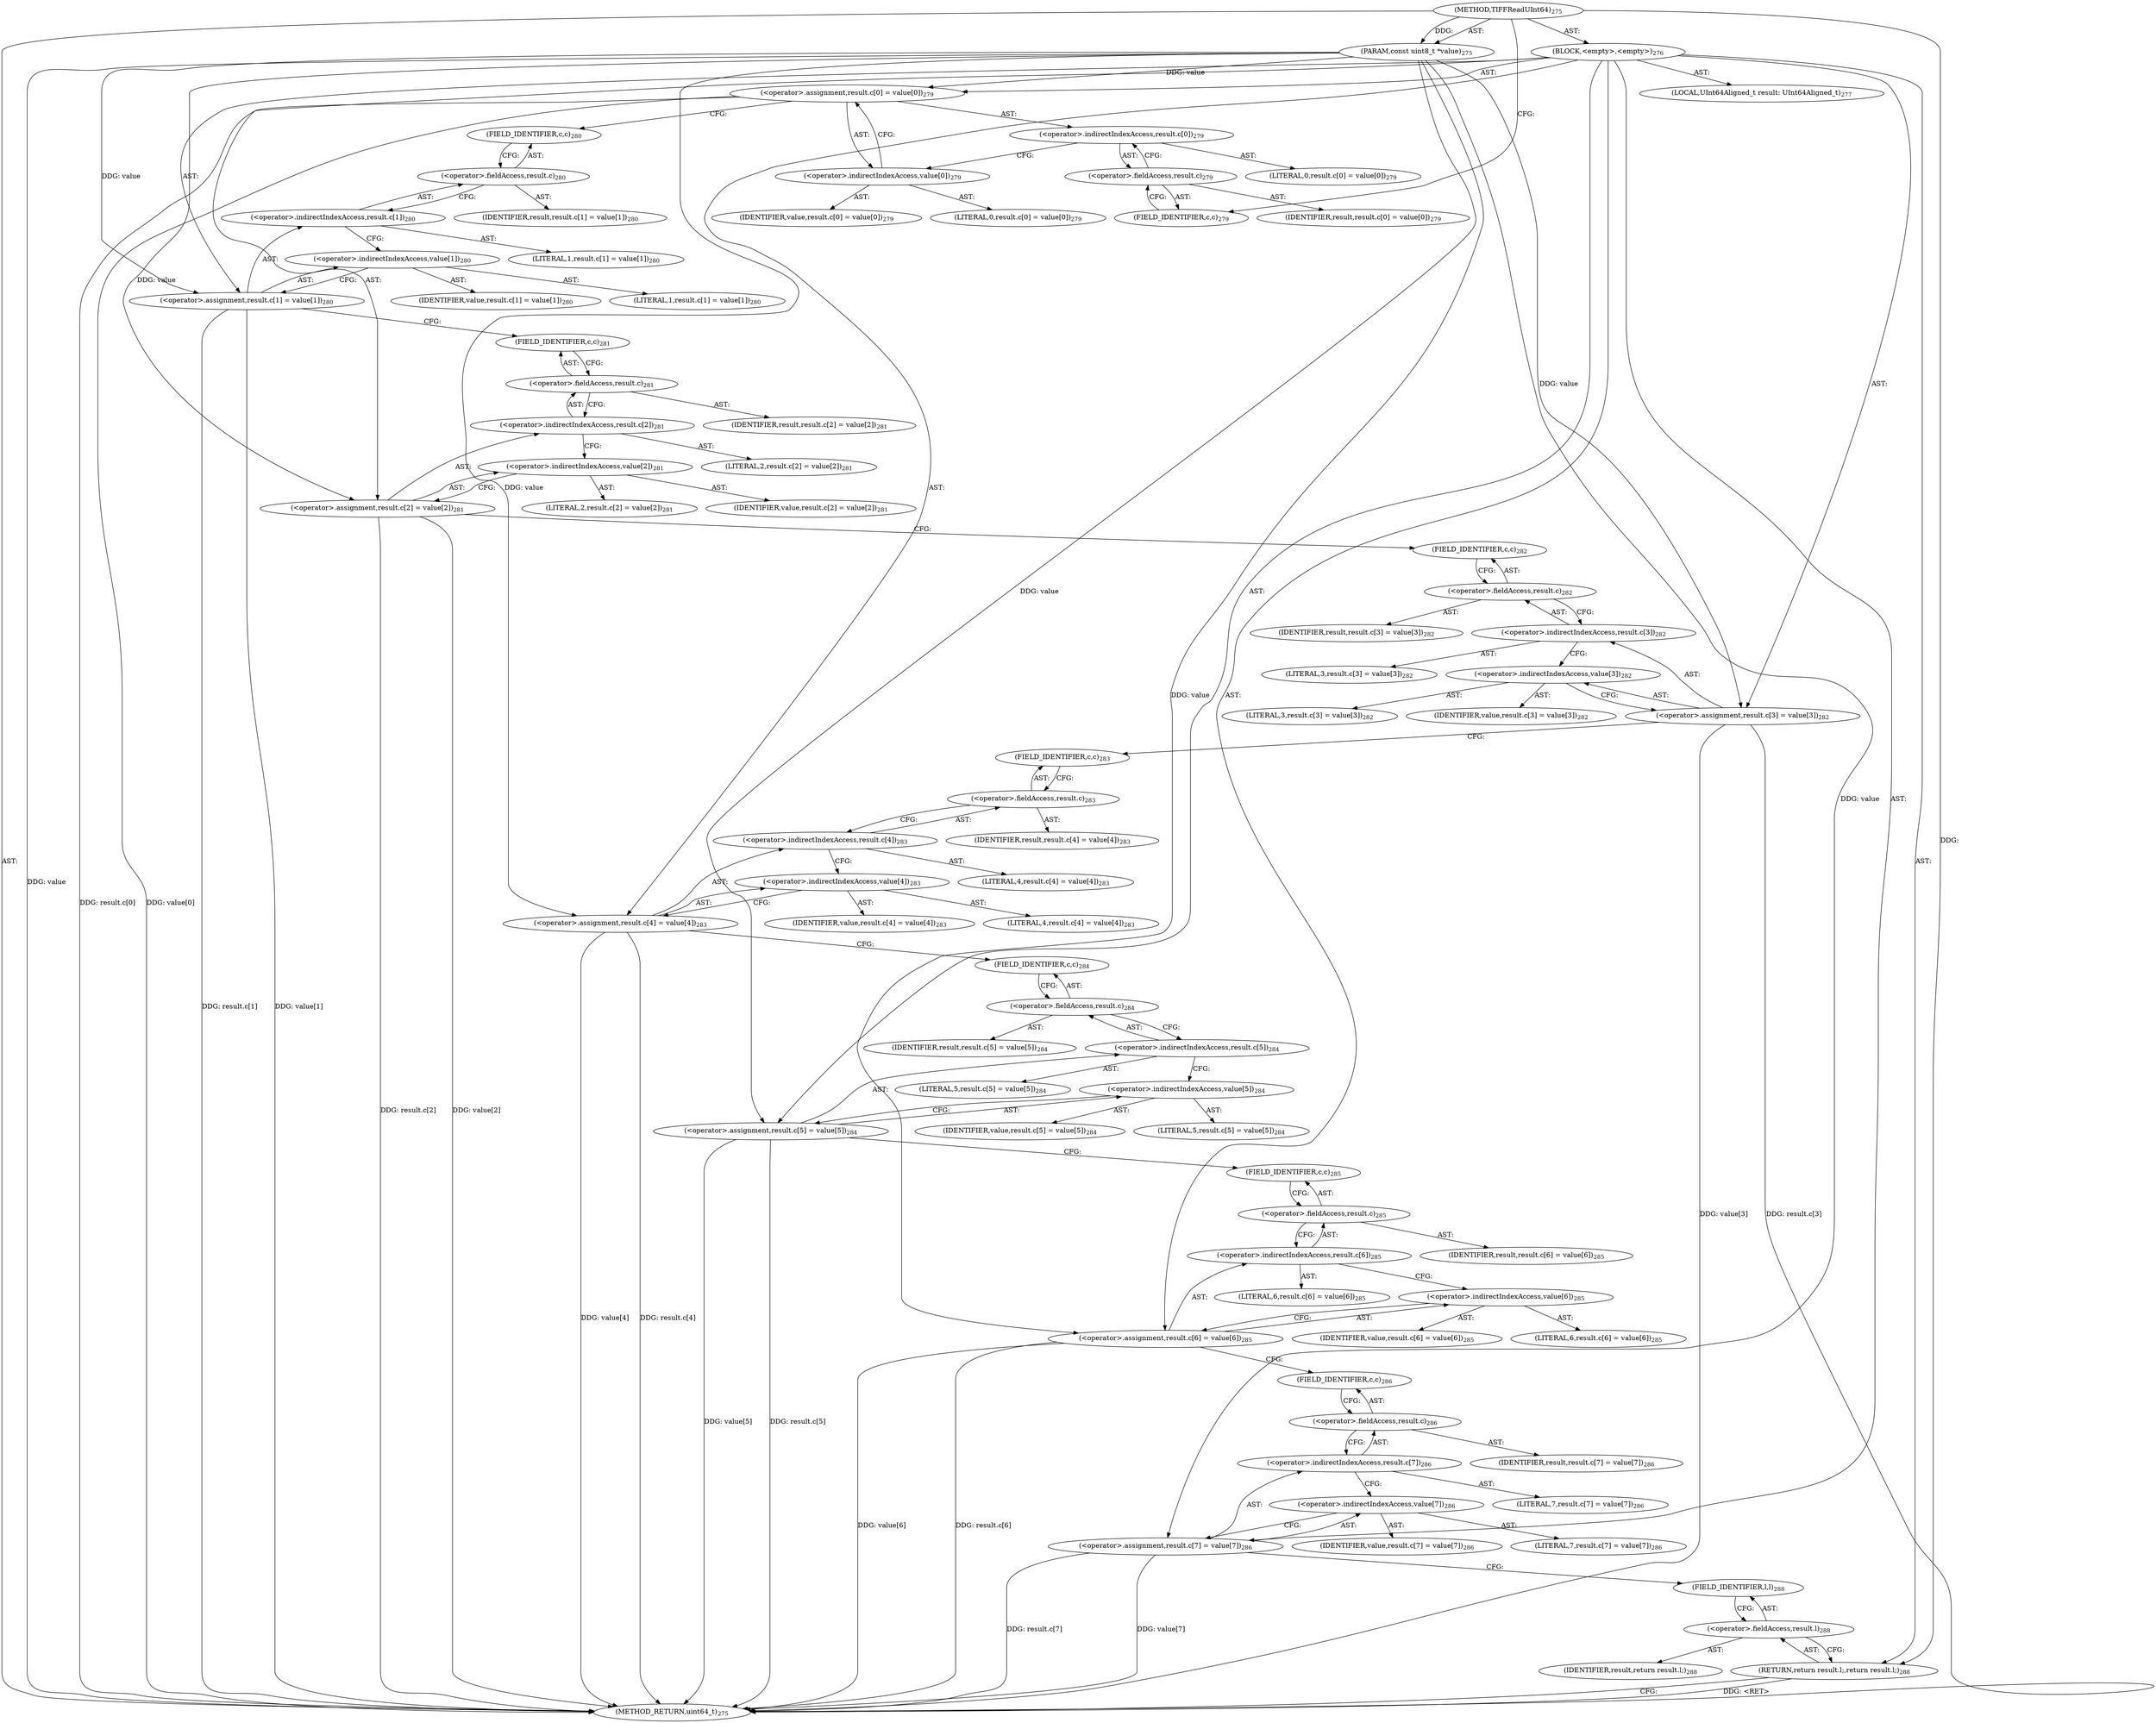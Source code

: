 digraph "TIFFReadUInt64" {  
"78300" [label = <(METHOD,TIFFReadUInt64)<SUB>275</SUB>> ]
"78301" [label = <(PARAM,const uint8_t *value)<SUB>275</SUB>> ]
"78302" [label = <(BLOCK,&lt;empty&gt;,&lt;empty&gt;)<SUB>276</SUB>> ]
"78303" [label = <(LOCAL,UInt64Aligned_t result: UInt64Aligned_t)<SUB>277</SUB>> ]
"78304" [label = <(&lt;operator&gt;.assignment,result.c[0] = value[0])<SUB>279</SUB>> ]
"78305" [label = <(&lt;operator&gt;.indirectIndexAccess,result.c[0])<SUB>279</SUB>> ]
"78306" [label = <(&lt;operator&gt;.fieldAccess,result.c)<SUB>279</SUB>> ]
"78307" [label = <(IDENTIFIER,result,result.c[0] = value[0])<SUB>279</SUB>> ]
"78308" [label = <(FIELD_IDENTIFIER,c,c)<SUB>279</SUB>> ]
"78309" [label = <(LITERAL,0,result.c[0] = value[0])<SUB>279</SUB>> ]
"78310" [label = <(&lt;operator&gt;.indirectIndexAccess,value[0])<SUB>279</SUB>> ]
"78311" [label = <(IDENTIFIER,value,result.c[0] = value[0])<SUB>279</SUB>> ]
"78312" [label = <(LITERAL,0,result.c[0] = value[0])<SUB>279</SUB>> ]
"78313" [label = <(&lt;operator&gt;.assignment,result.c[1] = value[1])<SUB>280</SUB>> ]
"78314" [label = <(&lt;operator&gt;.indirectIndexAccess,result.c[1])<SUB>280</SUB>> ]
"78315" [label = <(&lt;operator&gt;.fieldAccess,result.c)<SUB>280</SUB>> ]
"78316" [label = <(IDENTIFIER,result,result.c[1] = value[1])<SUB>280</SUB>> ]
"78317" [label = <(FIELD_IDENTIFIER,c,c)<SUB>280</SUB>> ]
"78318" [label = <(LITERAL,1,result.c[1] = value[1])<SUB>280</SUB>> ]
"78319" [label = <(&lt;operator&gt;.indirectIndexAccess,value[1])<SUB>280</SUB>> ]
"78320" [label = <(IDENTIFIER,value,result.c[1] = value[1])<SUB>280</SUB>> ]
"78321" [label = <(LITERAL,1,result.c[1] = value[1])<SUB>280</SUB>> ]
"78322" [label = <(&lt;operator&gt;.assignment,result.c[2] = value[2])<SUB>281</SUB>> ]
"78323" [label = <(&lt;operator&gt;.indirectIndexAccess,result.c[2])<SUB>281</SUB>> ]
"78324" [label = <(&lt;operator&gt;.fieldAccess,result.c)<SUB>281</SUB>> ]
"78325" [label = <(IDENTIFIER,result,result.c[2] = value[2])<SUB>281</SUB>> ]
"78326" [label = <(FIELD_IDENTIFIER,c,c)<SUB>281</SUB>> ]
"78327" [label = <(LITERAL,2,result.c[2] = value[2])<SUB>281</SUB>> ]
"78328" [label = <(&lt;operator&gt;.indirectIndexAccess,value[2])<SUB>281</SUB>> ]
"78329" [label = <(IDENTIFIER,value,result.c[2] = value[2])<SUB>281</SUB>> ]
"78330" [label = <(LITERAL,2,result.c[2] = value[2])<SUB>281</SUB>> ]
"78331" [label = <(&lt;operator&gt;.assignment,result.c[3] = value[3])<SUB>282</SUB>> ]
"78332" [label = <(&lt;operator&gt;.indirectIndexAccess,result.c[3])<SUB>282</SUB>> ]
"78333" [label = <(&lt;operator&gt;.fieldAccess,result.c)<SUB>282</SUB>> ]
"78334" [label = <(IDENTIFIER,result,result.c[3] = value[3])<SUB>282</SUB>> ]
"78335" [label = <(FIELD_IDENTIFIER,c,c)<SUB>282</SUB>> ]
"78336" [label = <(LITERAL,3,result.c[3] = value[3])<SUB>282</SUB>> ]
"78337" [label = <(&lt;operator&gt;.indirectIndexAccess,value[3])<SUB>282</SUB>> ]
"78338" [label = <(IDENTIFIER,value,result.c[3] = value[3])<SUB>282</SUB>> ]
"78339" [label = <(LITERAL,3,result.c[3] = value[3])<SUB>282</SUB>> ]
"78340" [label = <(&lt;operator&gt;.assignment,result.c[4] = value[4])<SUB>283</SUB>> ]
"78341" [label = <(&lt;operator&gt;.indirectIndexAccess,result.c[4])<SUB>283</SUB>> ]
"78342" [label = <(&lt;operator&gt;.fieldAccess,result.c)<SUB>283</SUB>> ]
"78343" [label = <(IDENTIFIER,result,result.c[4] = value[4])<SUB>283</SUB>> ]
"78344" [label = <(FIELD_IDENTIFIER,c,c)<SUB>283</SUB>> ]
"78345" [label = <(LITERAL,4,result.c[4] = value[4])<SUB>283</SUB>> ]
"78346" [label = <(&lt;operator&gt;.indirectIndexAccess,value[4])<SUB>283</SUB>> ]
"78347" [label = <(IDENTIFIER,value,result.c[4] = value[4])<SUB>283</SUB>> ]
"78348" [label = <(LITERAL,4,result.c[4] = value[4])<SUB>283</SUB>> ]
"78349" [label = <(&lt;operator&gt;.assignment,result.c[5] = value[5])<SUB>284</SUB>> ]
"78350" [label = <(&lt;operator&gt;.indirectIndexAccess,result.c[5])<SUB>284</SUB>> ]
"78351" [label = <(&lt;operator&gt;.fieldAccess,result.c)<SUB>284</SUB>> ]
"78352" [label = <(IDENTIFIER,result,result.c[5] = value[5])<SUB>284</SUB>> ]
"78353" [label = <(FIELD_IDENTIFIER,c,c)<SUB>284</SUB>> ]
"78354" [label = <(LITERAL,5,result.c[5] = value[5])<SUB>284</SUB>> ]
"78355" [label = <(&lt;operator&gt;.indirectIndexAccess,value[5])<SUB>284</SUB>> ]
"78356" [label = <(IDENTIFIER,value,result.c[5] = value[5])<SUB>284</SUB>> ]
"78357" [label = <(LITERAL,5,result.c[5] = value[5])<SUB>284</SUB>> ]
"78358" [label = <(&lt;operator&gt;.assignment,result.c[6] = value[6])<SUB>285</SUB>> ]
"78359" [label = <(&lt;operator&gt;.indirectIndexAccess,result.c[6])<SUB>285</SUB>> ]
"78360" [label = <(&lt;operator&gt;.fieldAccess,result.c)<SUB>285</SUB>> ]
"78361" [label = <(IDENTIFIER,result,result.c[6] = value[6])<SUB>285</SUB>> ]
"78362" [label = <(FIELD_IDENTIFIER,c,c)<SUB>285</SUB>> ]
"78363" [label = <(LITERAL,6,result.c[6] = value[6])<SUB>285</SUB>> ]
"78364" [label = <(&lt;operator&gt;.indirectIndexAccess,value[6])<SUB>285</SUB>> ]
"78365" [label = <(IDENTIFIER,value,result.c[6] = value[6])<SUB>285</SUB>> ]
"78366" [label = <(LITERAL,6,result.c[6] = value[6])<SUB>285</SUB>> ]
"78367" [label = <(&lt;operator&gt;.assignment,result.c[7] = value[7])<SUB>286</SUB>> ]
"78368" [label = <(&lt;operator&gt;.indirectIndexAccess,result.c[7])<SUB>286</SUB>> ]
"78369" [label = <(&lt;operator&gt;.fieldAccess,result.c)<SUB>286</SUB>> ]
"78370" [label = <(IDENTIFIER,result,result.c[7] = value[7])<SUB>286</SUB>> ]
"78371" [label = <(FIELD_IDENTIFIER,c,c)<SUB>286</SUB>> ]
"78372" [label = <(LITERAL,7,result.c[7] = value[7])<SUB>286</SUB>> ]
"78373" [label = <(&lt;operator&gt;.indirectIndexAccess,value[7])<SUB>286</SUB>> ]
"78374" [label = <(IDENTIFIER,value,result.c[7] = value[7])<SUB>286</SUB>> ]
"78375" [label = <(LITERAL,7,result.c[7] = value[7])<SUB>286</SUB>> ]
"78376" [label = <(RETURN,return result.l;,return result.l;)<SUB>288</SUB>> ]
"78377" [label = <(&lt;operator&gt;.fieldAccess,result.l)<SUB>288</SUB>> ]
"78378" [label = <(IDENTIFIER,result,return result.l;)<SUB>288</SUB>> ]
"78379" [label = <(FIELD_IDENTIFIER,l,l)<SUB>288</SUB>> ]
"78380" [label = <(METHOD_RETURN,uint64_t)<SUB>275</SUB>> ]
  "78300" -> "78301"  [ label = "AST: "] 
  "78300" -> "78302"  [ label = "AST: "] 
  "78300" -> "78380"  [ label = "AST: "] 
  "78302" -> "78303"  [ label = "AST: "] 
  "78302" -> "78304"  [ label = "AST: "] 
  "78302" -> "78313"  [ label = "AST: "] 
  "78302" -> "78322"  [ label = "AST: "] 
  "78302" -> "78331"  [ label = "AST: "] 
  "78302" -> "78340"  [ label = "AST: "] 
  "78302" -> "78349"  [ label = "AST: "] 
  "78302" -> "78358"  [ label = "AST: "] 
  "78302" -> "78367"  [ label = "AST: "] 
  "78302" -> "78376"  [ label = "AST: "] 
  "78304" -> "78305"  [ label = "AST: "] 
  "78304" -> "78310"  [ label = "AST: "] 
  "78305" -> "78306"  [ label = "AST: "] 
  "78305" -> "78309"  [ label = "AST: "] 
  "78306" -> "78307"  [ label = "AST: "] 
  "78306" -> "78308"  [ label = "AST: "] 
  "78310" -> "78311"  [ label = "AST: "] 
  "78310" -> "78312"  [ label = "AST: "] 
  "78313" -> "78314"  [ label = "AST: "] 
  "78313" -> "78319"  [ label = "AST: "] 
  "78314" -> "78315"  [ label = "AST: "] 
  "78314" -> "78318"  [ label = "AST: "] 
  "78315" -> "78316"  [ label = "AST: "] 
  "78315" -> "78317"  [ label = "AST: "] 
  "78319" -> "78320"  [ label = "AST: "] 
  "78319" -> "78321"  [ label = "AST: "] 
  "78322" -> "78323"  [ label = "AST: "] 
  "78322" -> "78328"  [ label = "AST: "] 
  "78323" -> "78324"  [ label = "AST: "] 
  "78323" -> "78327"  [ label = "AST: "] 
  "78324" -> "78325"  [ label = "AST: "] 
  "78324" -> "78326"  [ label = "AST: "] 
  "78328" -> "78329"  [ label = "AST: "] 
  "78328" -> "78330"  [ label = "AST: "] 
  "78331" -> "78332"  [ label = "AST: "] 
  "78331" -> "78337"  [ label = "AST: "] 
  "78332" -> "78333"  [ label = "AST: "] 
  "78332" -> "78336"  [ label = "AST: "] 
  "78333" -> "78334"  [ label = "AST: "] 
  "78333" -> "78335"  [ label = "AST: "] 
  "78337" -> "78338"  [ label = "AST: "] 
  "78337" -> "78339"  [ label = "AST: "] 
  "78340" -> "78341"  [ label = "AST: "] 
  "78340" -> "78346"  [ label = "AST: "] 
  "78341" -> "78342"  [ label = "AST: "] 
  "78341" -> "78345"  [ label = "AST: "] 
  "78342" -> "78343"  [ label = "AST: "] 
  "78342" -> "78344"  [ label = "AST: "] 
  "78346" -> "78347"  [ label = "AST: "] 
  "78346" -> "78348"  [ label = "AST: "] 
  "78349" -> "78350"  [ label = "AST: "] 
  "78349" -> "78355"  [ label = "AST: "] 
  "78350" -> "78351"  [ label = "AST: "] 
  "78350" -> "78354"  [ label = "AST: "] 
  "78351" -> "78352"  [ label = "AST: "] 
  "78351" -> "78353"  [ label = "AST: "] 
  "78355" -> "78356"  [ label = "AST: "] 
  "78355" -> "78357"  [ label = "AST: "] 
  "78358" -> "78359"  [ label = "AST: "] 
  "78358" -> "78364"  [ label = "AST: "] 
  "78359" -> "78360"  [ label = "AST: "] 
  "78359" -> "78363"  [ label = "AST: "] 
  "78360" -> "78361"  [ label = "AST: "] 
  "78360" -> "78362"  [ label = "AST: "] 
  "78364" -> "78365"  [ label = "AST: "] 
  "78364" -> "78366"  [ label = "AST: "] 
  "78367" -> "78368"  [ label = "AST: "] 
  "78367" -> "78373"  [ label = "AST: "] 
  "78368" -> "78369"  [ label = "AST: "] 
  "78368" -> "78372"  [ label = "AST: "] 
  "78369" -> "78370"  [ label = "AST: "] 
  "78369" -> "78371"  [ label = "AST: "] 
  "78373" -> "78374"  [ label = "AST: "] 
  "78373" -> "78375"  [ label = "AST: "] 
  "78376" -> "78377"  [ label = "AST: "] 
  "78377" -> "78378"  [ label = "AST: "] 
  "78377" -> "78379"  [ label = "AST: "] 
  "78304" -> "78317"  [ label = "CFG: "] 
  "78313" -> "78326"  [ label = "CFG: "] 
  "78322" -> "78335"  [ label = "CFG: "] 
  "78331" -> "78344"  [ label = "CFG: "] 
  "78340" -> "78353"  [ label = "CFG: "] 
  "78349" -> "78362"  [ label = "CFG: "] 
  "78358" -> "78371"  [ label = "CFG: "] 
  "78367" -> "78379"  [ label = "CFG: "] 
  "78376" -> "78380"  [ label = "CFG: "] 
  "78305" -> "78310"  [ label = "CFG: "] 
  "78310" -> "78304"  [ label = "CFG: "] 
  "78314" -> "78319"  [ label = "CFG: "] 
  "78319" -> "78313"  [ label = "CFG: "] 
  "78323" -> "78328"  [ label = "CFG: "] 
  "78328" -> "78322"  [ label = "CFG: "] 
  "78332" -> "78337"  [ label = "CFG: "] 
  "78337" -> "78331"  [ label = "CFG: "] 
  "78341" -> "78346"  [ label = "CFG: "] 
  "78346" -> "78340"  [ label = "CFG: "] 
  "78350" -> "78355"  [ label = "CFG: "] 
  "78355" -> "78349"  [ label = "CFG: "] 
  "78359" -> "78364"  [ label = "CFG: "] 
  "78364" -> "78358"  [ label = "CFG: "] 
  "78368" -> "78373"  [ label = "CFG: "] 
  "78373" -> "78367"  [ label = "CFG: "] 
  "78377" -> "78376"  [ label = "CFG: "] 
  "78306" -> "78305"  [ label = "CFG: "] 
  "78315" -> "78314"  [ label = "CFG: "] 
  "78324" -> "78323"  [ label = "CFG: "] 
  "78333" -> "78332"  [ label = "CFG: "] 
  "78342" -> "78341"  [ label = "CFG: "] 
  "78351" -> "78350"  [ label = "CFG: "] 
  "78360" -> "78359"  [ label = "CFG: "] 
  "78369" -> "78368"  [ label = "CFG: "] 
  "78379" -> "78377"  [ label = "CFG: "] 
  "78308" -> "78306"  [ label = "CFG: "] 
  "78317" -> "78315"  [ label = "CFG: "] 
  "78326" -> "78324"  [ label = "CFG: "] 
  "78335" -> "78333"  [ label = "CFG: "] 
  "78344" -> "78342"  [ label = "CFG: "] 
  "78353" -> "78351"  [ label = "CFG: "] 
  "78362" -> "78360"  [ label = "CFG: "] 
  "78371" -> "78369"  [ label = "CFG: "] 
  "78300" -> "78308"  [ label = "CFG: "] 
  "78376" -> "78380"  [ label = "DDG: &lt;RET&gt;"] 
  "78301" -> "78380"  [ label = "DDG: value"] 
  "78304" -> "78380"  [ label = "DDG: result.c[0]"] 
  "78304" -> "78380"  [ label = "DDG: value[0]"] 
  "78313" -> "78380"  [ label = "DDG: result.c[1]"] 
  "78313" -> "78380"  [ label = "DDG: value[1]"] 
  "78322" -> "78380"  [ label = "DDG: result.c[2]"] 
  "78322" -> "78380"  [ label = "DDG: value[2]"] 
  "78331" -> "78380"  [ label = "DDG: result.c[3]"] 
  "78331" -> "78380"  [ label = "DDG: value[3]"] 
  "78340" -> "78380"  [ label = "DDG: result.c[4]"] 
  "78340" -> "78380"  [ label = "DDG: value[4]"] 
  "78349" -> "78380"  [ label = "DDG: result.c[5]"] 
  "78349" -> "78380"  [ label = "DDG: value[5]"] 
  "78358" -> "78380"  [ label = "DDG: result.c[6]"] 
  "78358" -> "78380"  [ label = "DDG: value[6]"] 
  "78367" -> "78380"  [ label = "DDG: result.c[7]"] 
  "78367" -> "78380"  [ label = "DDG: value[7]"] 
  "78300" -> "78301"  [ label = "DDG: "] 
  "78301" -> "78304"  [ label = "DDG: value"] 
  "78301" -> "78313"  [ label = "DDG: value"] 
  "78301" -> "78322"  [ label = "DDG: value"] 
  "78301" -> "78331"  [ label = "DDG: value"] 
  "78301" -> "78340"  [ label = "DDG: value"] 
  "78301" -> "78349"  [ label = "DDG: value"] 
  "78301" -> "78358"  [ label = "DDG: value"] 
  "78301" -> "78367"  [ label = "DDG: value"] 
  "78300" -> "78376"  [ label = "DDG: "] 
}
